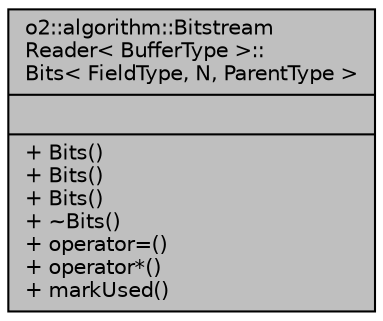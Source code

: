 digraph "o2::algorithm::BitstreamReader&lt; BufferType &gt;::Bits&lt; FieldType, N, ParentType &gt;"
{
 // INTERACTIVE_SVG=YES
  bgcolor="transparent";
  edge [fontname="Helvetica",fontsize="10",labelfontname="Helvetica",labelfontsize="10"];
  node [fontname="Helvetica",fontsize="10",shape=record];
  Node1 [label="{o2::algorithm::Bitstream\lReader\< BufferType \>::\lBits\< FieldType, N, ParentType \>\n||+ Bits()\l+ Bits()\l+ Bits()\l+ ~Bits()\l+ operator=()\l+ operator*()\l+ markUsed()\l}",height=0.2,width=0.4,color="black", fillcolor="grey75", style="filled", fontcolor="black"];
}
